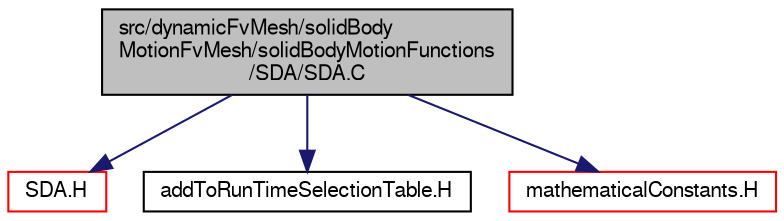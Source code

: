 digraph "src/dynamicFvMesh/solidBodyMotionFvMesh/solidBodyMotionFunctions/SDA/SDA.C"
{
  bgcolor="transparent";
  edge [fontname="FreeSans",fontsize="10",labelfontname="FreeSans",labelfontsize="10"];
  node [fontname="FreeSans",fontsize="10",shape=record];
  Node0 [label="src/dynamicFvMesh/solidBody\lMotionFvMesh/solidBodyMotionFunctions\l/SDA/SDA.C",height=0.2,width=0.4,color="black", fillcolor="grey75", style="filled", fontcolor="black"];
  Node0 -> Node1 [color="midnightblue",fontsize="10",style="solid",fontname="FreeSans"];
  Node1 [label="SDA.H",height=0.2,width=0.4,color="red",URL="$a00335.html"];
  Node0 -> Node168 [color="midnightblue",fontsize="10",style="solid",fontname="FreeSans"];
  Node168 [label="addToRunTimeSelectionTable.H",height=0.2,width=0.4,color="black",URL="$a09263.html",tooltip="Macros for easy insertion into run-time selection tables. "];
  Node0 -> Node169 [color="midnightblue",fontsize="10",style="solid",fontname="FreeSans"];
  Node169 [label="mathematicalConstants.H",height=0.2,width=0.4,color="red",URL="$a10238.html"];
}
